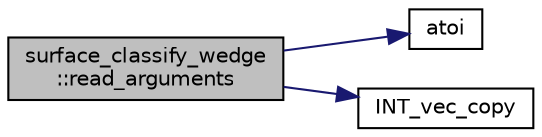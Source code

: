 digraph "surface_classify_wedge::read_arguments"
{
  edge [fontname="Helvetica",fontsize="10",labelfontname="Helvetica",labelfontsize="10"];
  node [fontname="Helvetica",fontsize="10",shape=record];
  rankdir="LR";
  Node2209 [label="surface_classify_wedge\l::read_arguments",height=0.2,width=0.4,color="black", fillcolor="grey75", style="filled", fontcolor="black"];
  Node2209 -> Node2210 [color="midnightblue",fontsize="10",style="solid",fontname="Helvetica"];
  Node2210 [label="atoi",height=0.2,width=0.4,color="black", fillcolor="white", style="filled",URL="$d9/d60/discreta_8h.html#ad0ac71cbcb495289e474437d6b7d7fac"];
  Node2209 -> Node2211 [color="midnightblue",fontsize="10",style="solid",fontname="Helvetica"];
  Node2211 [label="INT_vec_copy",height=0.2,width=0.4,color="black", fillcolor="white", style="filled",URL="$df/dbf/sajeeb_8_c.html#ac2d875e27e009af6ec04d17254d11075"];
}
